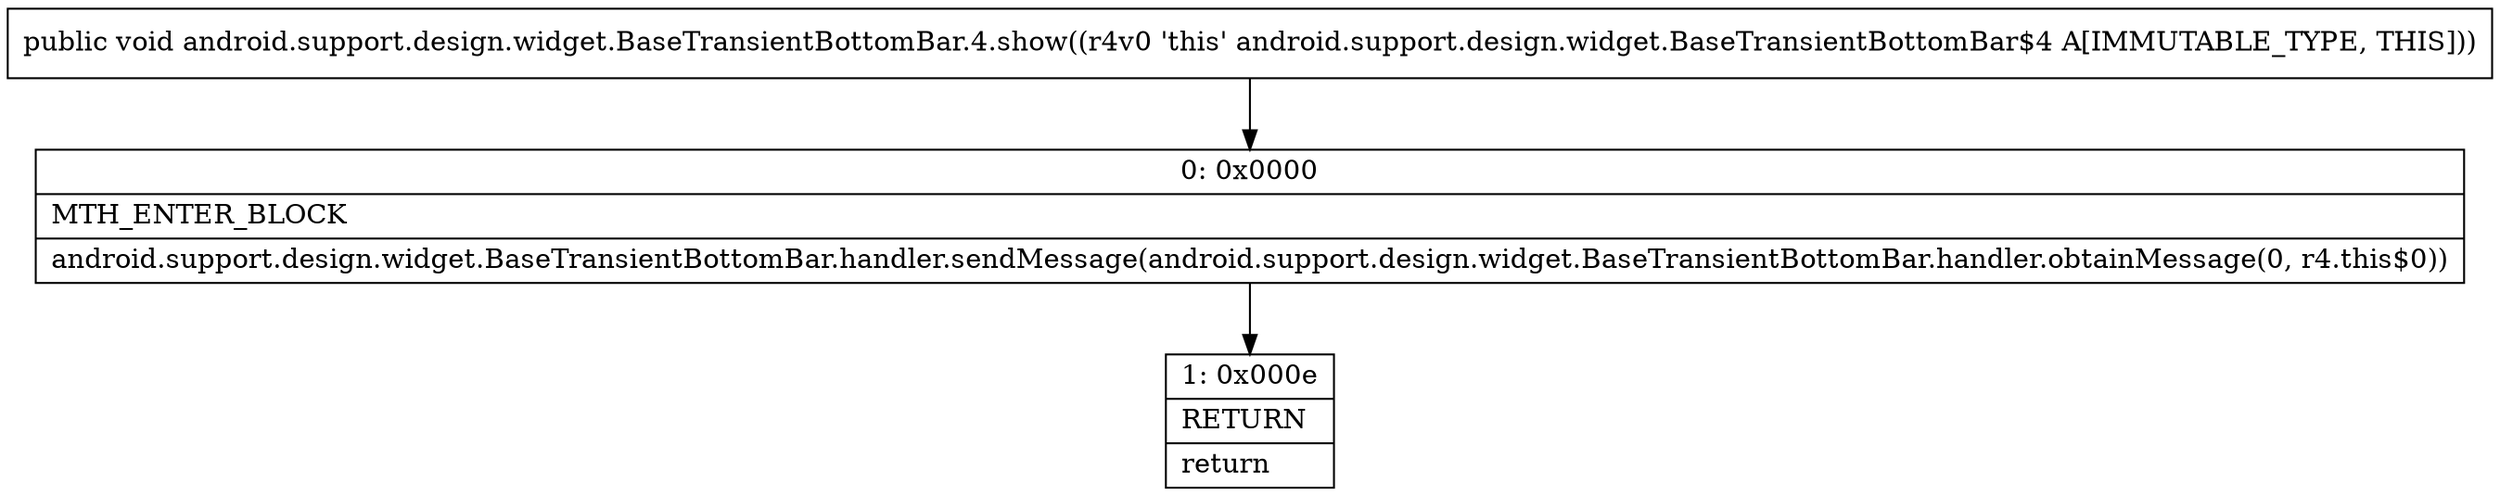 digraph "CFG forandroid.support.design.widget.BaseTransientBottomBar.4.show()V" {
Node_0 [shape=record,label="{0\:\ 0x0000|MTH_ENTER_BLOCK\l|android.support.design.widget.BaseTransientBottomBar.handler.sendMessage(android.support.design.widget.BaseTransientBottomBar.handler.obtainMessage(0, r4.this$0))\l}"];
Node_1 [shape=record,label="{1\:\ 0x000e|RETURN\l|return\l}"];
MethodNode[shape=record,label="{public void android.support.design.widget.BaseTransientBottomBar.4.show((r4v0 'this' android.support.design.widget.BaseTransientBottomBar$4 A[IMMUTABLE_TYPE, THIS])) }"];
MethodNode -> Node_0;
Node_0 -> Node_1;
}

